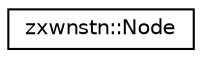digraph "그래픽컬한 클래스 계통도"
{
 // LATEX_PDF_SIZE
  edge [fontname="Helvetica",fontsize="10",labelfontname="Helvetica",labelfontsize="10"];
  node [fontname="Helvetica",fontsize="10",shape=record];
  rankdir="LR";
  Node0 [label="zxwnstn::Node",height=0.2,width=0.4,color="black", fillcolor="white", style="filled",URL="$classzxwnstn_1_1_node.html",tooltip="MyClass 안에 들어가는 Node다리"];
}
